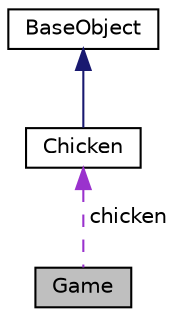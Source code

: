 digraph "Game"
{
  edge [fontname="Helvetica",fontsize="10",labelfontname="Helvetica",labelfontsize="10"];
  node [fontname="Helvetica",fontsize="10",shape=record];
  Node1 [label="Game",height=0.2,width=0.4,color="black", fillcolor="grey75", style="filled", fontcolor="black"];
  Node2 -> Node1 [dir="back",color="darkorchid3",fontsize="10",style="dashed",label=" chicken" ];
  Node2 [label="Chicken",height=0.2,width=0.4,color="black", fillcolor="white", style="filled",URL="$classChicken.html"];
  Node3 -> Node2 [dir="back",color="midnightblue",fontsize="10",style="solid"];
  Node3 [label="BaseObject",height=0.2,width=0.4,color="black", fillcolor="white", style="filled",URL="$classBaseObject.html"];
}
